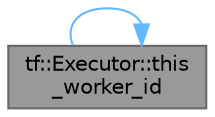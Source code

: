 digraph "tf::Executor::this_worker_id"
{
 // LATEX_PDF_SIZE
  bgcolor="transparent";
  edge [fontname=Helvetica,fontsize=10,labelfontname=Helvetica,labelfontsize=10];
  node [fontname=Helvetica,fontsize=10,shape=box,height=0.2,width=0.4];
  rankdir="LR";
  Node1 [id="Node000001",label="tf::Executor::this\l_worker_id",height=0.2,width=0.4,color="gray40", fillcolor="grey60", style="filled", fontcolor="black",tooltip="queries the id of the caller thread within this executor"];
  Node1 -> Node1 [id="edge1_Node000001_Node000001",color="steelblue1",style="solid",tooltip=" "];
}
